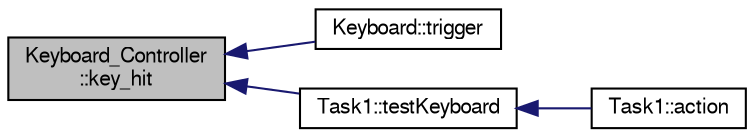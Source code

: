 digraph "Keyboard_Controller::key_hit"
{
  bgcolor="transparent";
  edge [fontname="FreeSans",fontsize="10",labelfontname="FreeSans",labelfontsize="10"];
  node [fontname="FreeSans",fontsize="10",shape=record];
  rankdir="LR";
  Node1 [label="Keyboard_Controller\l::key_hit",height=0.2,width=0.4,color="black", fillcolor="grey75", style="filled" fontcolor="black"];
  Node1 -> Node2 [dir="back",color="midnightblue",fontsize="10",style="solid",fontname="FreeSans"];
  Node2 [label="Keyboard::trigger",height=0.2,width=0.4,color="black",URL="$classKeyboard.html#a0d0359a4df20db7eb38dd769e2322353",tooltip="einen auftretenden Tastaturinterrupt behandeln"];
  Node1 -> Node3 [dir="back",color="midnightblue",fontsize="10",style="solid",fontname="FreeSans"];
  Node3 [label="Task1::testKeyboard",height=0.2,width=0.4,color="black",URL="$classTask1.html#a587ce3fad20f9ec4ec88beefd08db49e",tooltip="test the functionality of the Keyboard_Controller object"];
  Node3 -> Node4 [dir="back",color="midnightblue",fontsize="10",style="solid",fontname="FreeSans"];
  Node4 [label="Task1::action",height=0.2,width=0.4,color="black",URL="$classTask1.html#a0d4029a13591e70af436c0ead066ea5c",tooltip="parse and print multiboot information"];
}
